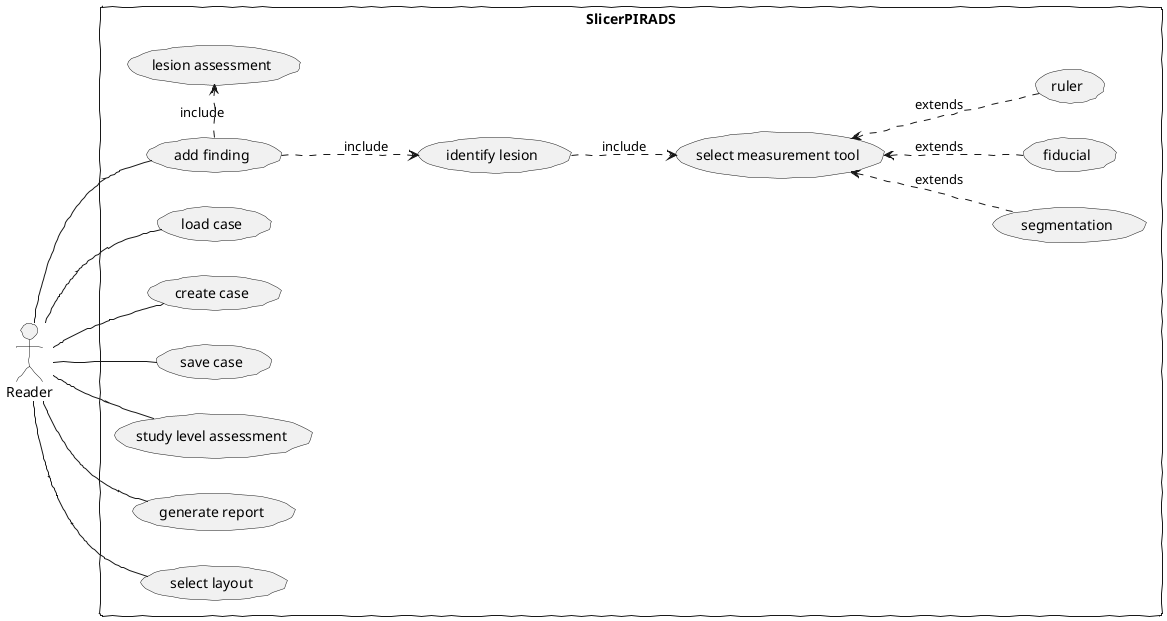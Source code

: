 @startuml

skinparam monochrome true
skinparam handwritten true
left to right direction

actor Reader

rectangle SlicerPIRADS {
(load case)
(create case)
(save case)
(load case)
(study level assessment)
(add finding)
(lesion assessment)
(select measurement tool)
(segmentation)
(fiducial)
(ruler)
(identify lesion)
(generate report)
(select layout)
}

' regarding layouts
' sometimes not all sequences are available
' define rules when which layout should be available

(add finding) .> (lesion assessment) : include
(add finding) ..> (identify lesion) : include
(identify lesion) ..> (select measurement tool) : include
(select measurement tool) <.. (ruler) : extends
(select measurement tool) <.. (fiducial) : extends
(select measurement tool) <.. (segmentation) : extends


Reader -- (create case)
Reader -- (save case)
Reader -- (load case)
Reader -- (study level assessment)
Reader -- (add finding)
Reader -- (generate report)
Reader -- (select layout)

@enduml